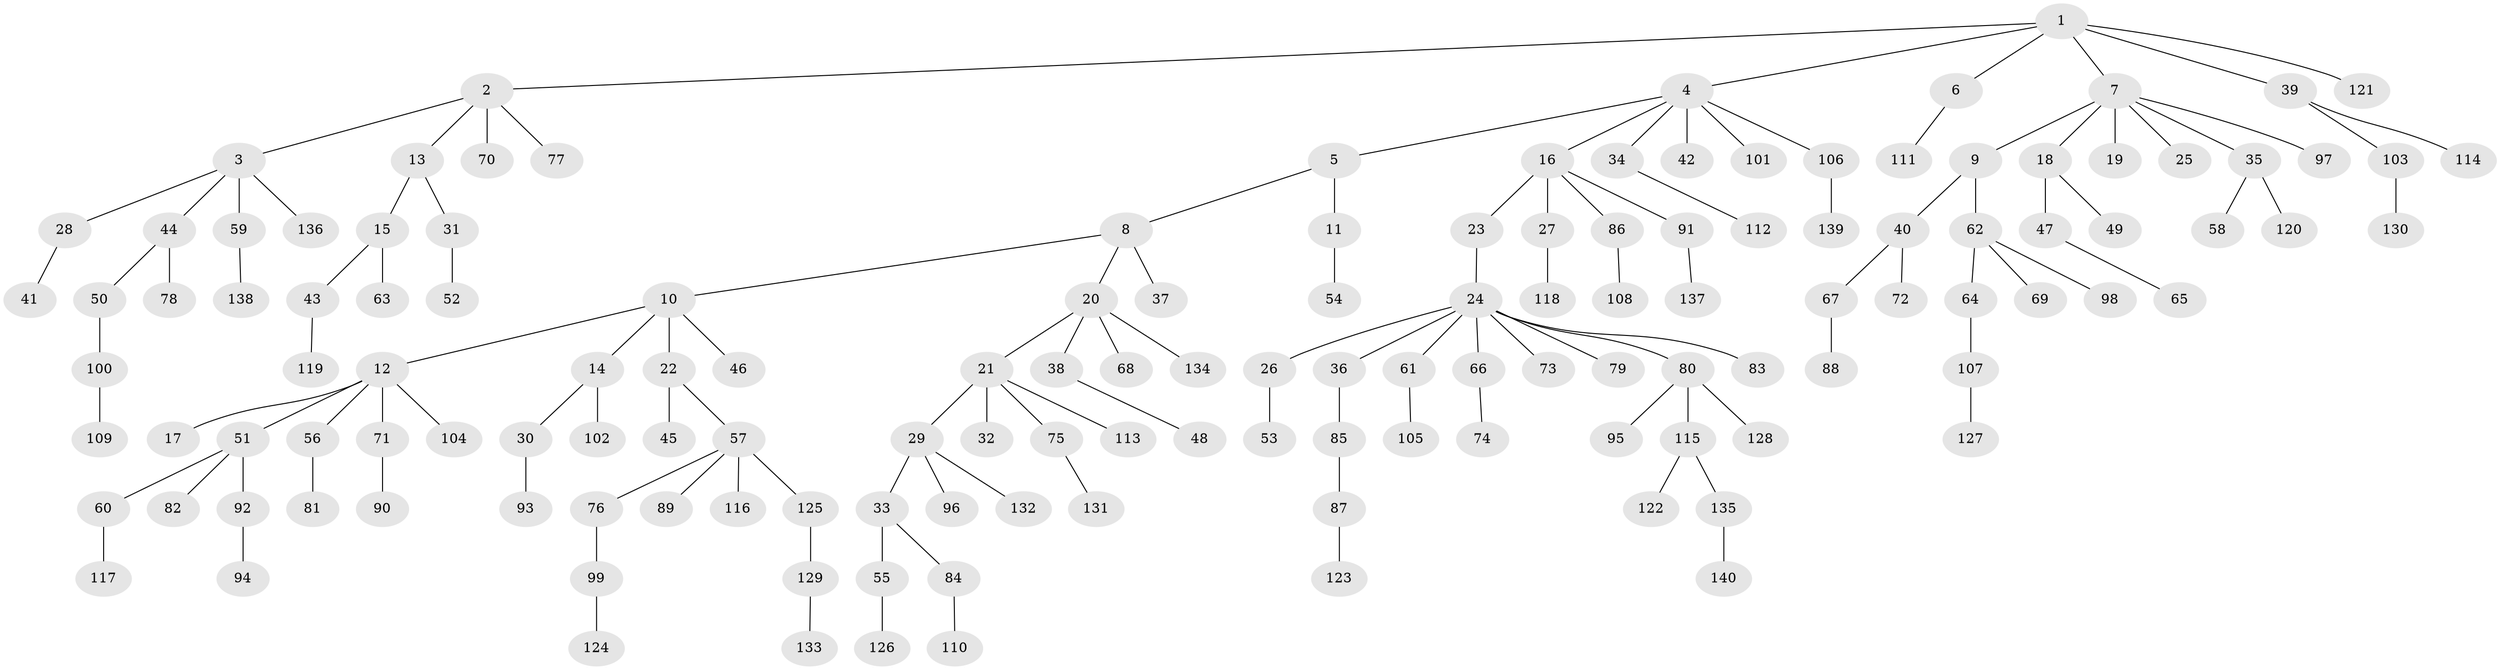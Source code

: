 // coarse degree distribution, {6: 0.05319148936170213, 8: 0.02127659574468085, 5: 0.031914893617021274, 4: 0.031914893617021274, 1: 0.6063829787234043, 3: 0.0851063829787234, 2: 0.1702127659574468}
// Generated by graph-tools (version 1.1) at 2025/42/03/06/25 10:42:06]
// undirected, 140 vertices, 139 edges
graph export_dot {
graph [start="1"]
  node [color=gray90,style=filled];
  1;
  2;
  3;
  4;
  5;
  6;
  7;
  8;
  9;
  10;
  11;
  12;
  13;
  14;
  15;
  16;
  17;
  18;
  19;
  20;
  21;
  22;
  23;
  24;
  25;
  26;
  27;
  28;
  29;
  30;
  31;
  32;
  33;
  34;
  35;
  36;
  37;
  38;
  39;
  40;
  41;
  42;
  43;
  44;
  45;
  46;
  47;
  48;
  49;
  50;
  51;
  52;
  53;
  54;
  55;
  56;
  57;
  58;
  59;
  60;
  61;
  62;
  63;
  64;
  65;
  66;
  67;
  68;
  69;
  70;
  71;
  72;
  73;
  74;
  75;
  76;
  77;
  78;
  79;
  80;
  81;
  82;
  83;
  84;
  85;
  86;
  87;
  88;
  89;
  90;
  91;
  92;
  93;
  94;
  95;
  96;
  97;
  98;
  99;
  100;
  101;
  102;
  103;
  104;
  105;
  106;
  107;
  108;
  109;
  110;
  111;
  112;
  113;
  114;
  115;
  116;
  117;
  118;
  119;
  120;
  121;
  122;
  123;
  124;
  125;
  126;
  127;
  128;
  129;
  130;
  131;
  132;
  133;
  134;
  135;
  136;
  137;
  138;
  139;
  140;
  1 -- 2;
  1 -- 4;
  1 -- 6;
  1 -- 7;
  1 -- 39;
  1 -- 121;
  2 -- 3;
  2 -- 13;
  2 -- 70;
  2 -- 77;
  3 -- 28;
  3 -- 44;
  3 -- 59;
  3 -- 136;
  4 -- 5;
  4 -- 16;
  4 -- 34;
  4 -- 42;
  4 -- 101;
  4 -- 106;
  5 -- 8;
  5 -- 11;
  6 -- 111;
  7 -- 9;
  7 -- 18;
  7 -- 19;
  7 -- 25;
  7 -- 35;
  7 -- 97;
  8 -- 10;
  8 -- 20;
  8 -- 37;
  9 -- 40;
  9 -- 62;
  10 -- 12;
  10 -- 14;
  10 -- 22;
  10 -- 46;
  11 -- 54;
  12 -- 17;
  12 -- 51;
  12 -- 56;
  12 -- 71;
  12 -- 104;
  13 -- 15;
  13 -- 31;
  14 -- 30;
  14 -- 102;
  15 -- 43;
  15 -- 63;
  16 -- 23;
  16 -- 27;
  16 -- 86;
  16 -- 91;
  18 -- 47;
  18 -- 49;
  20 -- 21;
  20 -- 38;
  20 -- 68;
  20 -- 134;
  21 -- 29;
  21 -- 32;
  21 -- 75;
  21 -- 113;
  22 -- 45;
  22 -- 57;
  23 -- 24;
  24 -- 26;
  24 -- 36;
  24 -- 61;
  24 -- 66;
  24 -- 73;
  24 -- 79;
  24 -- 80;
  24 -- 83;
  26 -- 53;
  27 -- 118;
  28 -- 41;
  29 -- 33;
  29 -- 96;
  29 -- 132;
  30 -- 93;
  31 -- 52;
  33 -- 55;
  33 -- 84;
  34 -- 112;
  35 -- 58;
  35 -- 120;
  36 -- 85;
  38 -- 48;
  39 -- 103;
  39 -- 114;
  40 -- 67;
  40 -- 72;
  43 -- 119;
  44 -- 50;
  44 -- 78;
  47 -- 65;
  50 -- 100;
  51 -- 60;
  51 -- 82;
  51 -- 92;
  55 -- 126;
  56 -- 81;
  57 -- 76;
  57 -- 89;
  57 -- 116;
  57 -- 125;
  59 -- 138;
  60 -- 117;
  61 -- 105;
  62 -- 64;
  62 -- 69;
  62 -- 98;
  64 -- 107;
  66 -- 74;
  67 -- 88;
  71 -- 90;
  75 -- 131;
  76 -- 99;
  80 -- 95;
  80 -- 115;
  80 -- 128;
  84 -- 110;
  85 -- 87;
  86 -- 108;
  87 -- 123;
  91 -- 137;
  92 -- 94;
  99 -- 124;
  100 -- 109;
  103 -- 130;
  106 -- 139;
  107 -- 127;
  115 -- 122;
  115 -- 135;
  125 -- 129;
  129 -- 133;
  135 -- 140;
}
